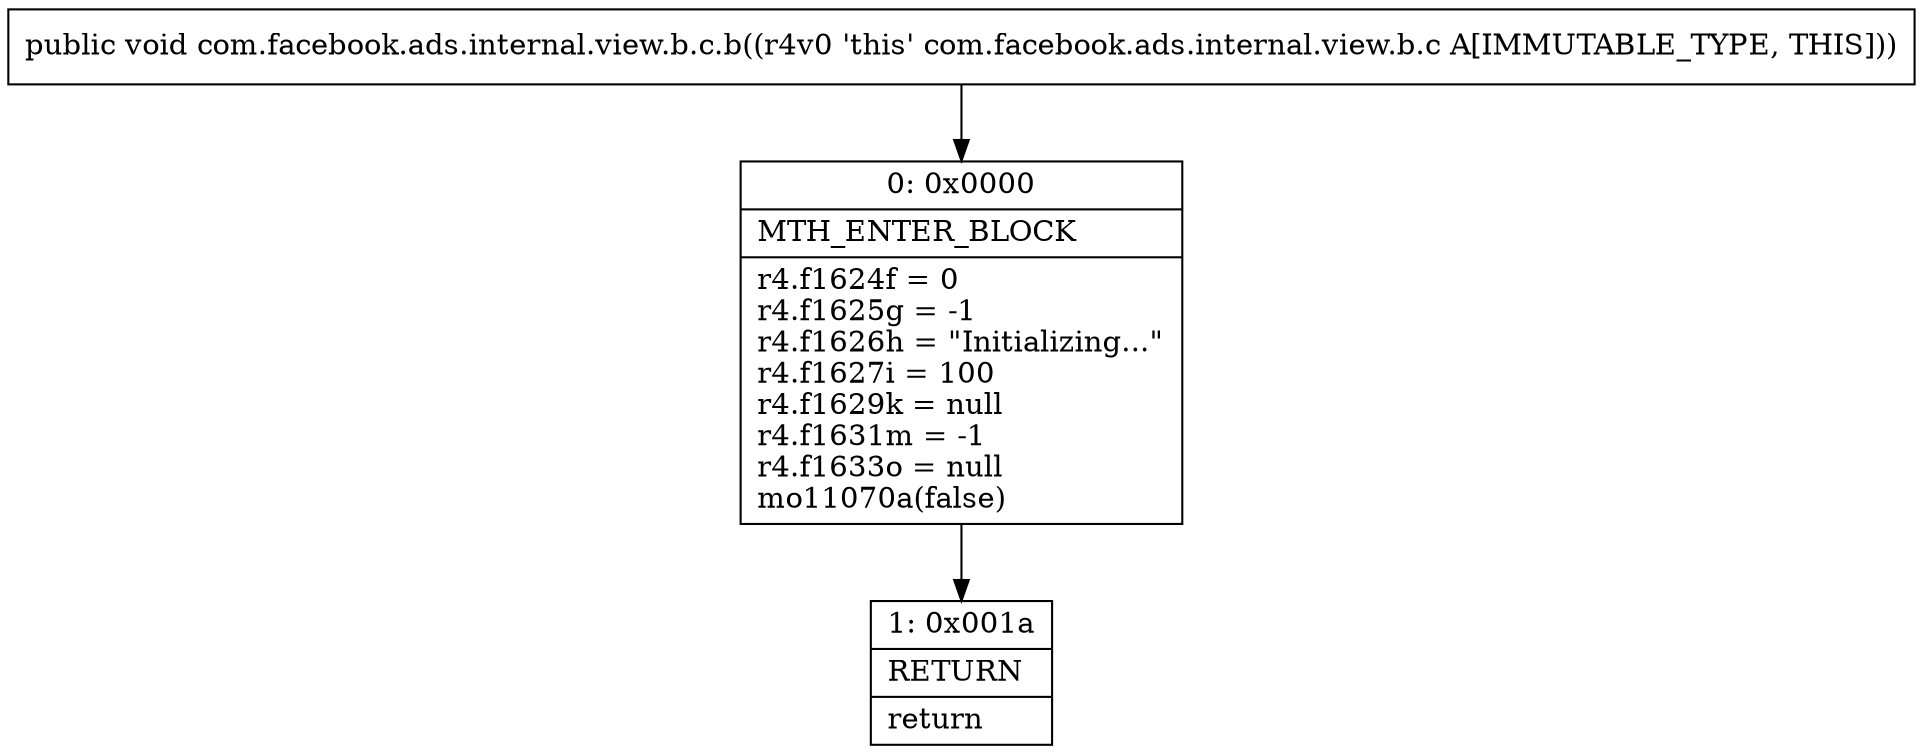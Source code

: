 digraph "CFG forcom.facebook.ads.internal.view.b.c.b()V" {
Node_0 [shape=record,label="{0\:\ 0x0000|MTH_ENTER_BLOCK\l|r4.f1624f = 0\lr4.f1625g = \-1\lr4.f1626h = \"Initializing...\"\lr4.f1627i = 100\lr4.f1629k = null\lr4.f1631m = \-1\lr4.f1633o = null\lmo11070a(false)\l}"];
Node_1 [shape=record,label="{1\:\ 0x001a|RETURN\l|return\l}"];
MethodNode[shape=record,label="{public void com.facebook.ads.internal.view.b.c.b((r4v0 'this' com.facebook.ads.internal.view.b.c A[IMMUTABLE_TYPE, THIS])) }"];
MethodNode -> Node_0;
Node_0 -> Node_1;
}

